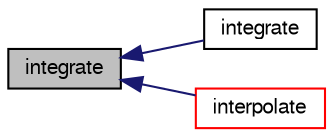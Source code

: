 digraph "integrate"
{
  bgcolor="transparent";
  edge [fontname="FreeSans",fontsize="10",labelfontname="FreeSans",labelfontsize="10"];
  node [fontname="FreeSans",fontsize="10",shape=record];
  rankdir="LR";
  Node1433 [label="integrate",height=0.2,width=0.4,color="black", fillcolor="grey75", style="filled", fontcolor="black"];
  Node1433 -> Node1434 [dir="back",color="midnightblue",fontsize="10",style="solid",fontname="FreeSans"];
  Node1434 [label="integrate",height=0.2,width=0.4,color="black",URL="$a29378.html#a2c1b1b6399ab1baa592de9110940e9b3",tooltip="Integration of a field across the surface. "];
  Node1433 -> Node1435 [dir="back",color="midnightblue",fontsize="10",style="solid",fontname="FreeSans"];
  Node1435 [label="interpolate",height=0.2,width=0.4,color="red",URL="$a29378.html#acb5e25bbcf94f482a6b194cfbde024fb",tooltip="interpolation requested for surface "];
}

